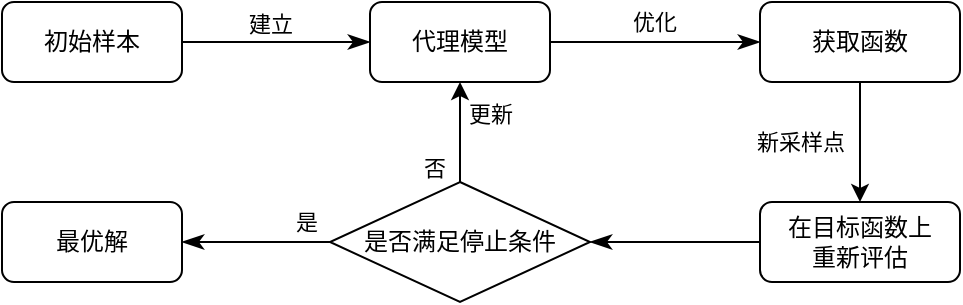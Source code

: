 <mxfile version="24.3.1" type="github">
  <diagram id="C5RBs43oDa-KdzZeNtuy" name="Page-1">
    <mxGraphModel dx="1267" dy="779" grid="1" gridSize="10" guides="1" tooltips="1" connect="1" arrows="1" fold="1" page="1" pageScale="1" pageWidth="827" pageHeight="1169" math="0" shadow="0">
      <root>
        <mxCell id="WIyWlLk6GJQsqaUBKTNV-0" />
        <mxCell id="WIyWlLk6GJQsqaUBKTNV-1" parent="WIyWlLk6GJQsqaUBKTNV-0" />
        <mxCell id="7p6x_B56GneXpVJyAj1w-22" value="" style="rounded=0;html=1;jettySize=auto;orthogonalLoop=1;fontSize=11;endArrow=classicThin;endFill=1;endSize=8;strokeWidth=1;shadow=0;labelBackgroundColor=none;edgeStyle=orthogonalEdgeStyle;strokeColor=#000000;" parent="WIyWlLk6GJQsqaUBKTNV-1" source="7p6x_B56GneXpVJyAj1w-24" target="7p6x_B56GneXpVJyAj1w-26" edge="1">
          <mxGeometry relative="1" as="geometry">
            <mxPoint x="230" y="330" as="targetPoint" />
          </mxGeometry>
        </mxCell>
        <mxCell id="7p6x_B56GneXpVJyAj1w-23" value="建立" style="edgeLabel;html=1;align=center;verticalAlign=middle;resizable=0;points=[];fontFamily=Helvetica;fontSize=11;fontColor=default;labelBackgroundColor=none;" parent="7p6x_B56GneXpVJyAj1w-22" vertex="1" connectable="0">
          <mxGeometry x="-0.45" y="4" relative="1" as="geometry">
            <mxPoint x="18" y="-5" as="offset" />
          </mxGeometry>
        </mxCell>
        <mxCell id="7p6x_B56GneXpVJyAj1w-24" value="初始样本" style="rounded=1;whiteSpace=wrap;html=1;fontSize=12;glass=0;strokeWidth=1;shadow=0;" parent="WIyWlLk6GJQsqaUBKTNV-1" vertex="1">
          <mxGeometry x="56" y="310" width="90" height="40" as="geometry" />
        </mxCell>
        <mxCell id="7p6x_B56GneXpVJyAj1w-25" value="" style="edgeStyle=orthogonalEdgeStyle;rounded=0;orthogonalLoop=1;jettySize=auto;html=1;endArrow=classicThin;endFill=1;endSize=8;entryX=0;entryY=0.5;entryDx=0;entryDy=0;" parent="WIyWlLk6GJQsqaUBKTNV-1" source="7p6x_B56GneXpVJyAj1w-26" target="7p6x_B56GneXpVJyAj1w-40" edge="1">
          <mxGeometry relative="1" as="geometry">
            <mxPoint x="370" y="330" as="targetPoint" />
          </mxGeometry>
        </mxCell>
        <mxCell id="7p6x_B56GneXpVJyAj1w-42" value="优化" style="edgeLabel;html=1;align=center;verticalAlign=middle;resizable=0;points=[];rounded=1;strokeColor=default;fontFamily=Helvetica;fontSize=11;fontColor=default;fillColor=default;" parent="7p6x_B56GneXpVJyAj1w-25" vertex="1" connectable="0">
          <mxGeometry x="-0.009" y="-2" relative="1" as="geometry">
            <mxPoint y="-12" as="offset" />
          </mxGeometry>
        </mxCell>
        <mxCell id="7p6x_B56GneXpVJyAj1w-26" value="代理模型" style="rounded=1;whiteSpace=wrap;html=1;" parent="WIyWlLk6GJQsqaUBKTNV-1" vertex="1">
          <mxGeometry x="240" y="310" width="90" height="40" as="geometry" />
        </mxCell>
        <mxCell id="7p6x_B56GneXpVJyAj1w-30" value="" style="edgeStyle=orthogonalEdgeStyle;rounded=0;orthogonalLoop=1;jettySize=auto;html=1;shadow=0;strokeColor=#000000;strokeWidth=1;align=center;verticalAlign=middle;fontFamily=Helvetica;fontSize=11;fontColor=default;labelBackgroundColor=none;endArrow=classicThin;endFill=1;endSize=8;exitX=0;exitY=0.5;exitDx=0;exitDy=0;" parent="WIyWlLk6GJQsqaUBKTNV-1" source="7p6x_B56GneXpVJyAj1w-31" target="7p6x_B56GneXpVJyAj1w-36" edge="1">
          <mxGeometry relative="1" as="geometry" />
        </mxCell>
        <mxCell id="7p6x_B56GneXpVJyAj1w-31" value="在目标函数上&lt;div&gt;重新评估&lt;/div&gt;" style="whiteSpace=wrap;html=1;rounded=1;" parent="WIyWlLk6GJQsqaUBKTNV-1" vertex="1">
          <mxGeometry x="435" y="410" width="100" height="40" as="geometry" />
        </mxCell>
        <mxCell id="7p6x_B56GneXpVJyAj1w-32" value="" style="edgeStyle=orthogonalEdgeStyle;rounded=0;orthogonalLoop=1;jettySize=auto;html=1;shadow=0;strokeColor=#000000;strokeWidth=1;align=center;verticalAlign=middle;fontFamily=Helvetica;fontSize=12;fontColor=default;labelBackgroundColor=none;endArrow=classicThin;endFill=1;endSize=8;" parent="WIyWlLk6GJQsqaUBKTNV-1" source="7p6x_B56GneXpVJyAj1w-36" target="7p6x_B56GneXpVJyAj1w-37" edge="1">
          <mxGeometry relative="1" as="geometry" />
        </mxCell>
        <mxCell id="7p6x_B56GneXpVJyAj1w-33" value="是" style="edgeLabel;html=1;align=center;verticalAlign=middle;resizable=0;points=[];rounded=1;strokeColor=default;fontFamily=Helvetica;fontSize=11;fontColor=default;fillColor=default;" parent="7p6x_B56GneXpVJyAj1w-32" vertex="1" connectable="0">
          <mxGeometry x="-0.32" y="2" relative="1" as="geometry">
            <mxPoint x="13" y="-12" as="offset" />
          </mxGeometry>
        </mxCell>
        <mxCell id="7p6x_B56GneXpVJyAj1w-34" style="edgeStyle=orthogonalEdgeStyle;rounded=0;orthogonalLoop=1;jettySize=auto;html=1;exitX=0.5;exitY=0;exitDx=0;exitDy=0;entryX=0.5;entryY=1;entryDx=0;entryDy=0;" parent="WIyWlLk6GJQsqaUBKTNV-1" source="7p6x_B56GneXpVJyAj1w-36" target="7p6x_B56GneXpVJyAj1w-26" edge="1">
          <mxGeometry relative="1" as="geometry" />
        </mxCell>
        <mxCell id="7p6x_B56GneXpVJyAj1w-35" value="否" style="edgeLabel;html=1;align=center;verticalAlign=middle;resizable=0;points=[];" parent="7p6x_B56GneXpVJyAj1w-34" vertex="1" connectable="0">
          <mxGeometry y="-2" relative="1" as="geometry">
            <mxPoint x="-15" y="18" as="offset" />
          </mxGeometry>
        </mxCell>
        <mxCell id="7p6x_B56GneXpVJyAj1w-41" value="更新" style="edgeLabel;html=1;align=center;verticalAlign=middle;resizable=0;points=[];rounded=1;strokeColor=default;fontFamily=Helvetica;fontSize=11;fontColor=default;fillColor=default;" parent="7p6x_B56GneXpVJyAj1w-34" vertex="1" connectable="0">
          <mxGeometry x="0.36" y="-2" relative="1" as="geometry">
            <mxPoint x="13" as="offset" />
          </mxGeometry>
        </mxCell>
        <mxCell id="7p6x_B56GneXpVJyAj1w-36" value="是否满足停止条件" style="rhombus;whiteSpace=wrap;html=1;rounded=0;" parent="WIyWlLk6GJQsqaUBKTNV-1" vertex="1">
          <mxGeometry x="220" y="400" width="130" height="60" as="geometry" />
        </mxCell>
        <mxCell id="7p6x_B56GneXpVJyAj1w-37" value="最优解" style="whiteSpace=wrap;html=1;rounded=1;" parent="WIyWlLk6GJQsqaUBKTNV-1" vertex="1">
          <mxGeometry x="56" y="410" width="90" height="40" as="geometry" />
        </mxCell>
        <mxCell id="7p6x_B56GneXpVJyAj1w-38" style="edgeStyle=orthogonalEdgeStyle;rounded=0;orthogonalLoop=1;jettySize=auto;html=1;exitX=0.5;exitY=1;exitDx=0;exitDy=0;entryX=0.5;entryY=0;entryDx=0;entryDy=0;" parent="WIyWlLk6GJQsqaUBKTNV-1" source="7p6x_B56GneXpVJyAj1w-40" target="7p6x_B56GneXpVJyAj1w-31" edge="1">
          <mxGeometry relative="1" as="geometry" />
        </mxCell>
        <mxCell id="7p6x_B56GneXpVJyAj1w-39" value="新采样点" style="edgeLabel;html=1;align=center;verticalAlign=middle;resizable=0;points=[];" parent="7p6x_B56GneXpVJyAj1w-38" vertex="1" connectable="0">
          <mxGeometry x="-0.233" y="-1" relative="1" as="geometry">
            <mxPoint x="-29" y="7" as="offset" />
          </mxGeometry>
        </mxCell>
        <mxCell id="7p6x_B56GneXpVJyAj1w-40" value="获取函数" style="rounded=1;whiteSpace=wrap;html=1;" parent="WIyWlLk6GJQsqaUBKTNV-1" vertex="1">
          <mxGeometry x="435" y="310" width="100" height="40" as="geometry" />
        </mxCell>
      </root>
    </mxGraphModel>
  </diagram>
</mxfile>
